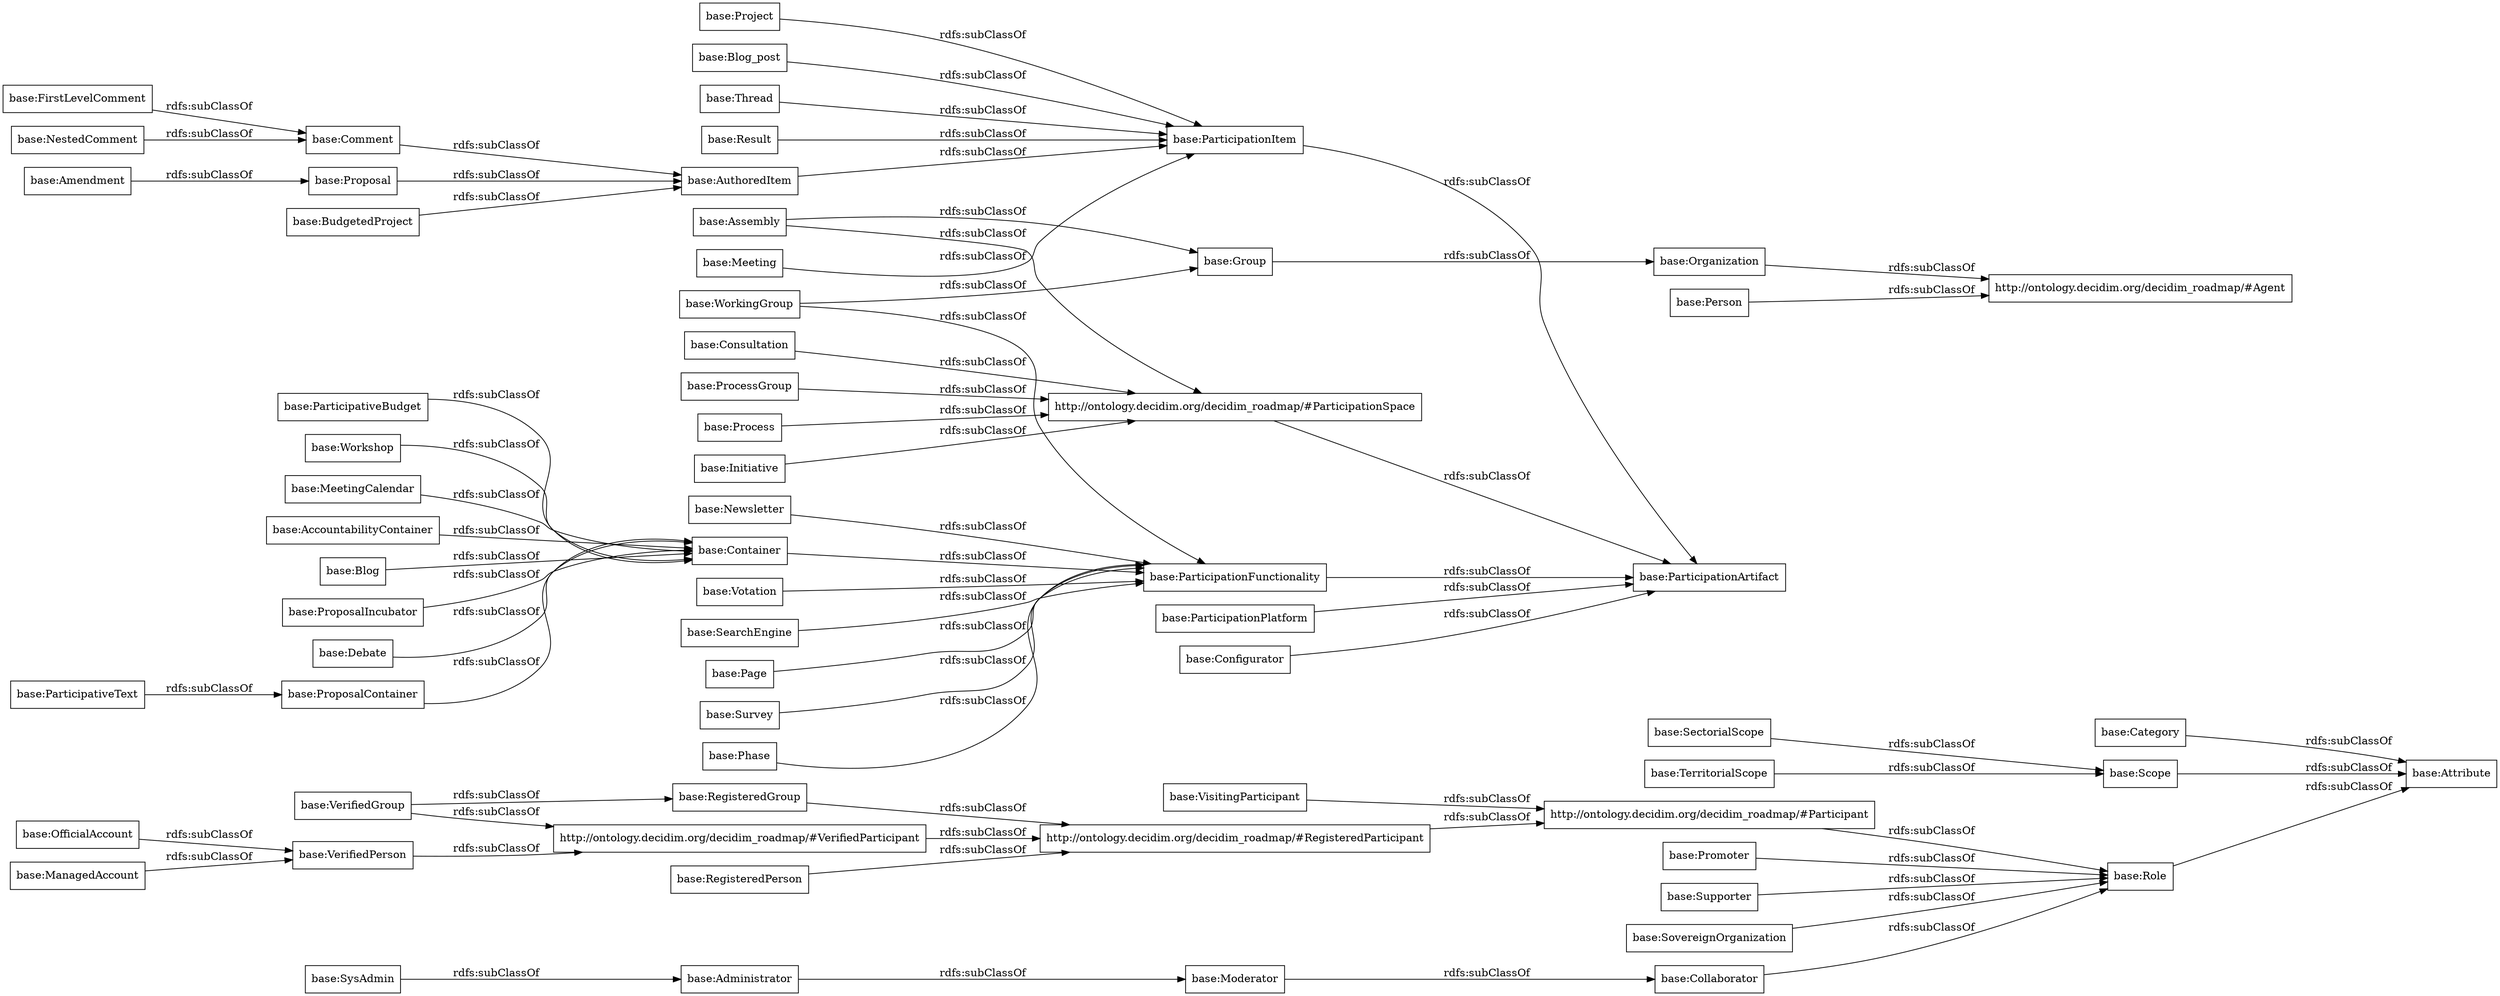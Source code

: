 digraph ar2dtool_diagram { 
rankdir=LR;
size="1000"
node [shape = rectangle, color="black"]; "base:Administrator" "base:OfficialAccount" "base:SectorialScope" "base:AccountabilityContainer" "base:Assembly" "base:Person" "http://ontology.decidim.org/decidim_roadmap/#Participant" "base:Blog_post" "base:ParticipationItem" "base:Blog" "base:Thread" "base:Promoter" "http://ontology.decidim.org/decidim_roadmap/#ParticipationSpace" "base:ProposalIncubator" "base:Category" "base:ParticipationFunctionality" "base:VerifiedGroup" "base:Debate" "base:Attribute" "base:SearchEngine" "base:ProposalContainer" "base:Scope" "base:FirstLevelComment" "base:ParticipationPlatform" "base:Page" "base:ParticipativeBudget" "base:VerifiedPerson" "base:Result" "base:Amendment" "base:RegisteredGroup" "base:TerritorialScope" "base:BudgetedProject" "base:ParticipativeText" "base:Moderator" "base:Comment" "base:Collaborator" "base:VisitingParticipant" "base:ParticipationArtifact" "base:Survey" "base:Configurator" "base:Phase" "base:AuthoredItem" "base:NestedComment" "http://ontology.decidim.org/decidim_roadmap/#VerifiedParticipant" "base:Meeting" "base:Newsletter" "base:Organization" "base:Workshop" "base:Supporter" "base:ProcessGroup" "base:SovereignOrganization" "base:RegisteredPerson" "base:ManagedAccount" "base:Role" "base:Process" "http://ontology.decidim.org/decidim_roadmap/#Agent" "base:Initiative" "base:Consultation" "base:Container" "base:MeetingCalendar" "base:Project" "base:SysAdmin" "base:Group" "base:Proposal" "base:WorkingGroup" "base:Votation" "http://ontology.decidim.org/decidim_roadmap/#RegisteredParticipant" ; /*classes style*/
	"base:AuthoredItem" -> "base:ParticipationItem" [ label = "rdfs:subClassOf" ];
	"base:RegisteredPerson" -> "http://ontology.decidim.org/decidim_roadmap/#RegisteredParticipant" [ label = "rdfs:subClassOf" ];
	"base:Category" -> "base:Attribute" [ label = "rdfs:subClassOf" ];
	"base:Votation" -> "base:ParticipationFunctionality" [ label = "rdfs:subClassOf" ];
	"base:Proposal" -> "base:AuthoredItem" [ label = "rdfs:subClassOf" ];
	"base:Comment" -> "base:AuthoredItem" [ label = "rdfs:subClassOf" ];
	"base:Collaborator" -> "base:Role" [ label = "rdfs:subClassOf" ];
	"base:NestedComment" -> "base:Comment" [ label = "rdfs:subClassOf" ];
	"base:Consultation" -> "http://ontology.decidim.org/decidim_roadmap/#ParticipationSpace" [ label = "rdfs:subClassOf" ];
	"base:Supporter" -> "base:Role" [ label = "rdfs:subClassOf" ];
	"base:Container" -> "base:ParticipationFunctionality" [ label = "rdfs:subClassOf" ];
	"base:ProcessGroup" -> "http://ontology.decidim.org/decidim_roadmap/#ParticipationSpace" [ label = "rdfs:subClassOf" ];
	"base:Debate" -> "base:Container" [ label = "rdfs:subClassOf" ];
	"base:Promoter" -> "base:Role" [ label = "rdfs:subClassOf" ];
	"base:ManagedAccount" -> "base:VerifiedPerson" [ label = "rdfs:subClassOf" ];
	"base:ParticipationItem" -> "base:ParticipationArtifact" [ label = "rdfs:subClassOf" ];
	"base:TerritorialScope" -> "base:Scope" [ label = "rdfs:subClassOf" ];
	"base:AccountabilityContainer" -> "base:Container" [ label = "rdfs:subClassOf" ];
	"base:BudgetedProject" -> "base:AuthoredItem" [ label = "rdfs:subClassOf" ];
	"base:VerifiedGroup" -> "http://ontology.decidim.org/decidim_roadmap/#VerifiedParticipant" [ label = "rdfs:subClassOf" ];
	"base:VerifiedGroup" -> "base:RegisteredGroup" [ label = "rdfs:subClassOf" ];
	"base:Amendment" -> "base:Proposal" [ label = "rdfs:subClassOf" ];
	"base:Survey" -> "base:ParticipationFunctionality" [ label = "rdfs:subClassOf" ];
	"base:VerifiedPerson" -> "http://ontology.decidim.org/decidim_roadmap/#VerifiedParticipant" [ label = "rdfs:subClassOf" ];
	"base:ParticipationFunctionality" -> "base:ParticipationArtifact" [ label = "rdfs:subClassOf" ];
	"base:Thread" -> "base:ParticipationItem" [ label = "rdfs:subClassOf" ];
	"base:Phase" -> "base:ParticipationFunctionality" [ label = "rdfs:subClassOf" ];
	"base:SearchEngine" -> "base:ParticipationFunctionality" [ label = "rdfs:subClassOf" ];
	"base:Organization" -> "http://ontology.decidim.org/decidim_roadmap/#Agent" [ label = "rdfs:subClassOf" ];
	"base:Person" -> "http://ontology.decidim.org/decidim_roadmap/#Agent" [ label = "rdfs:subClassOf" ];
	"base:Project" -> "base:ParticipationItem" [ label = "rdfs:subClassOf" ];
	"base:ParticipativeText" -> "base:ProposalContainer" [ label = "rdfs:subClassOf" ];
	"base:RegisteredGroup" -> "http://ontology.decidim.org/decidim_roadmap/#RegisteredParticipant" [ label = "rdfs:subClassOf" ];
	"http://ontology.decidim.org/decidim_roadmap/#Participant" -> "base:Role" [ label = "rdfs:subClassOf" ];
	"base:Blog" -> "base:Container" [ label = "rdfs:subClassOf" ];
	"base:VisitingParticipant" -> "http://ontology.decidim.org/decidim_roadmap/#Participant" [ label = "rdfs:subClassOf" ];
	"base:ParticipationPlatform" -> "base:ParticipationArtifact" [ label = "rdfs:subClassOf" ];
	"base:Meeting" -> "base:ParticipationItem" [ label = "rdfs:subClassOf" ];
	"base:MeetingCalendar" -> "base:Container" [ label = "rdfs:subClassOf" ];
	"base:Page" -> "base:ParticipationFunctionality" [ label = "rdfs:subClassOf" ];
	"base:Role" -> "base:Attribute" [ label = "rdfs:subClassOf" ];
	"base:ParticipativeBudget" -> "base:Container" [ label = "rdfs:subClassOf" ];
	"http://ontology.decidim.org/decidim_roadmap/#VerifiedParticipant" -> "http://ontology.decidim.org/decidim_roadmap/#RegisteredParticipant" [ label = "rdfs:subClassOf" ];
	"http://ontology.decidim.org/decidim_roadmap/#RegisteredParticipant" -> "http://ontology.decidim.org/decidim_roadmap/#Participant" [ label = "rdfs:subClassOf" ];
	"base:SectorialScope" -> "base:Scope" [ label = "rdfs:subClassOf" ];
	"base:Initiative" -> "http://ontology.decidim.org/decidim_roadmap/#ParticipationSpace" [ label = "rdfs:subClassOf" ];
	"base:Assembly" -> "http://ontology.decidim.org/decidim_roadmap/#ParticipationSpace" [ label = "rdfs:subClassOf" ];
	"base:Assembly" -> "base:Group" [ label = "rdfs:subClassOf" ];
	"base:ProposalIncubator" -> "base:Container" [ label = "rdfs:subClassOf" ];
	"base:Result" -> "base:ParticipationItem" [ label = "rdfs:subClassOf" ];
	"base:Newsletter" -> "base:ParticipationFunctionality" [ label = "rdfs:subClassOf" ];
	"http://ontology.decidim.org/decidim_roadmap/#ParticipationSpace" -> "base:ParticipationArtifact" [ label = "rdfs:subClassOf" ];
	"base:SovereignOrganization" -> "base:Role" [ label = "rdfs:subClassOf" ];
	"base:Scope" -> "base:Attribute" [ label = "rdfs:subClassOf" ];
	"base:Blog_post" -> "base:ParticipationItem" [ label = "rdfs:subClassOf" ];
	"base:ProposalContainer" -> "base:Container" [ label = "rdfs:subClassOf" ];
	"base:Moderator" -> "base:Collaborator" [ label = "rdfs:subClassOf" ];
	"base:OfficialAccount" -> "base:VerifiedPerson" [ label = "rdfs:subClassOf" ];
	"base:Configurator" -> "base:ParticipationArtifact" [ label = "rdfs:subClassOf" ];
	"base:FirstLevelComment" -> "base:Comment" [ label = "rdfs:subClassOf" ];
	"base:Process" -> "http://ontology.decidim.org/decidim_roadmap/#ParticipationSpace" [ label = "rdfs:subClassOf" ];
	"base:Administrator" -> "base:Moderator" [ label = "rdfs:subClassOf" ];
	"base:WorkingGroup" -> "base:ParticipationFunctionality" [ label = "rdfs:subClassOf" ];
	"base:WorkingGroup" -> "base:Group" [ label = "rdfs:subClassOf" ];
	"base:Group" -> "base:Organization" [ label = "rdfs:subClassOf" ];
	"base:Workshop" -> "base:Container" [ label = "rdfs:subClassOf" ];
	"base:SysAdmin" -> "base:Administrator" [ label = "rdfs:subClassOf" ];

}
